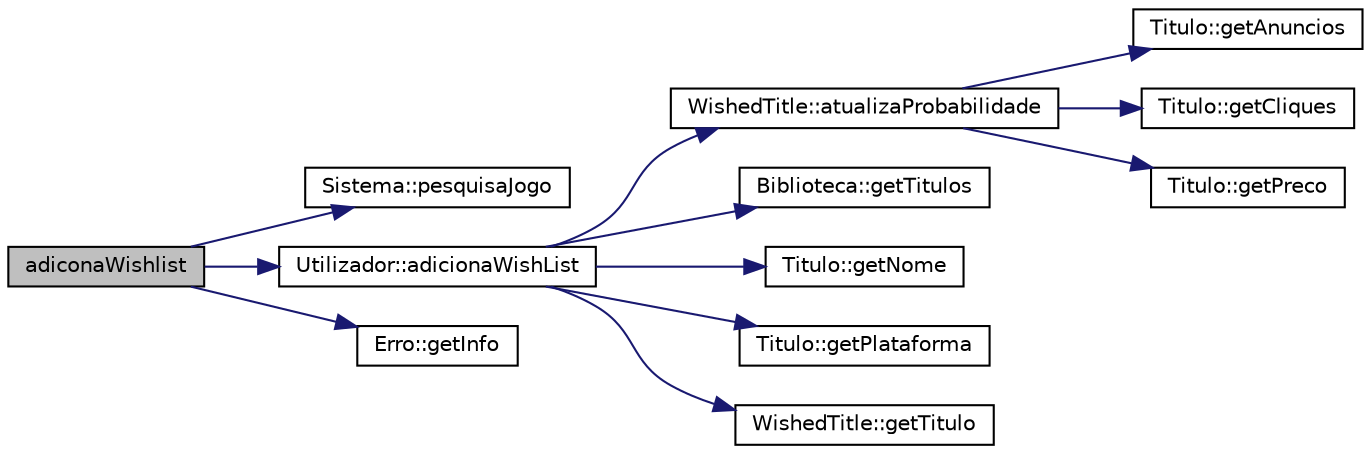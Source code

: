 digraph "adiconaWishlist"
{
  edge [fontname="Helvetica",fontsize="10",labelfontname="Helvetica",labelfontsize="10"];
  node [fontname="Helvetica",fontsize="10",shape=record];
  rankdir="LR";
  Node19 [label="adiconaWishlist",height=0.2,width=0.4,color="black", fillcolor="grey75", style="filled", fontcolor="black"];
  Node19 -> Node20 [color="midnightblue",fontsize="10",style="solid",fontname="Helvetica"];
  Node20 [label="Sistema::pesquisaJogo",height=0.2,width=0.4,color="black", fillcolor="white", style="filled",URL="$class_sistema.html#a0fb81a4685bb24024295c89d22d6d719",tooltip="Pesquisa um titulo. "];
  Node19 -> Node21 [color="midnightblue",fontsize="10",style="solid",fontname="Helvetica"];
  Node21 [label="Utilizador::adicionaWishList",height=0.2,width=0.4,color="black", fillcolor="white", style="filled",URL="$class_utilizador.html#a45ee0a8d988adbd537e2506d80f96cfb"];
  Node21 -> Node22 [color="midnightblue",fontsize="10",style="solid",fontname="Helvetica"];
  Node22 [label="WishedTitle::atualizaProbabilidade",height=0.2,width=0.4,color="black", fillcolor="white", style="filled",URL="$class_wished_title.html#a8be5446371add65ba4de2c69c84cb387"];
  Node22 -> Node23 [color="midnightblue",fontsize="10",style="solid",fontname="Helvetica"];
  Node23 [label="Titulo::getAnuncios",height=0.2,width=0.4,color="black", fillcolor="white", style="filled",URL="$class_titulo.html#ad36afe75694812eabe74af5fe32ad95b",tooltip="Permite obter o numero de anuncios. "];
  Node22 -> Node24 [color="midnightblue",fontsize="10",style="solid",fontname="Helvetica"];
  Node24 [label="Titulo::getCliques",height=0.2,width=0.4,color="black", fillcolor="white", style="filled",URL="$class_titulo.html#a71d5b5985170de5612ec49c5c955f120",tooltip="Permite obter o numero de cliques. "];
  Node22 -> Node25 [color="midnightblue",fontsize="10",style="solid",fontname="Helvetica"];
  Node25 [label="Titulo::getPreco",height=0.2,width=0.4,color="black", fillcolor="white", style="filled",URL="$class_titulo.html#a93725bdc2e98350e47b54fd76c0fa236",tooltip="Permite obter o preco atual do titulo. "];
  Node21 -> Node26 [color="midnightblue",fontsize="10",style="solid",fontname="Helvetica"];
  Node26 [label="Biblioteca::getTitulos",height=0.2,width=0.4,color="black", fillcolor="white", style="filled",URL="$class_biblioteca.html#a03c1ebf76a4ace4f57000bb99a87bb88",tooltip="Devolve o vetor de titulos. "];
  Node21 -> Node27 [color="midnightblue",fontsize="10",style="solid",fontname="Helvetica"];
  Node27 [label="Titulo::getNome",height=0.2,width=0.4,color="black", fillcolor="white", style="filled",URL="$class_titulo.html#acb79279860b3404c6419697df5f860cb",tooltip="Permite obter o nome do titulo. "];
  Node21 -> Node28 [color="midnightblue",fontsize="10",style="solid",fontname="Helvetica"];
  Node28 [label="Titulo::getPlataforma",height=0.2,width=0.4,color="black", fillcolor="white", style="filled",URL="$class_titulo.html#a2a57a31d40c5df012b3c6e2451c253dd",tooltip="Permite obter a plataforma do titulo. "];
  Node21 -> Node29 [color="midnightblue",fontsize="10",style="solid",fontname="Helvetica"];
  Node29 [label="WishedTitle::getTitulo",height=0.2,width=0.4,color="black", fillcolor="white", style="filled",URL="$class_wished_title.html#a9ca6e92a26bb2f319a39d5a03b0c42bd",tooltip="Devolve o titulo. "];
  Node19 -> Node30 [color="midnightblue",fontsize="10",style="solid",fontname="Helvetica"];
  Node30 [label="Erro::getInfo",height=0.2,width=0.4,color="black", fillcolor="white", style="filled",URL="$class_erro.html#abfc1e9735b259d88bb97828a23164eb0",tooltip="Permite obter a descrição do Erro. "];
}
